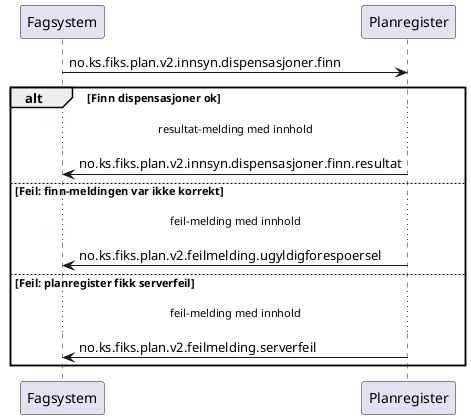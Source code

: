 @startuml

Fagsystem -> Planregister: no.ks.fiks.plan.v2.innsyn.dispensasjoner.finn

alt Finn dispensasjoner ok
...resultat-melding med innhold...

Fagsystem <- Planregister: no.ks.fiks.plan.v2.innsyn.dispensasjoner.finn.resultat

else Feil: finn-meldingen var ikke korrekt
...feil-melding med innhold...

Fagsystem <- Planregister: no.ks.fiks.plan.v2.feilmelding.ugyldigforespoersel

else Feil: planregister fikk serverfeil
...feil-melding med innhold...

Fagsystem <- Planregister: no.ks.fiks.plan.v2.feilmelding.serverfeil

end
@enduml